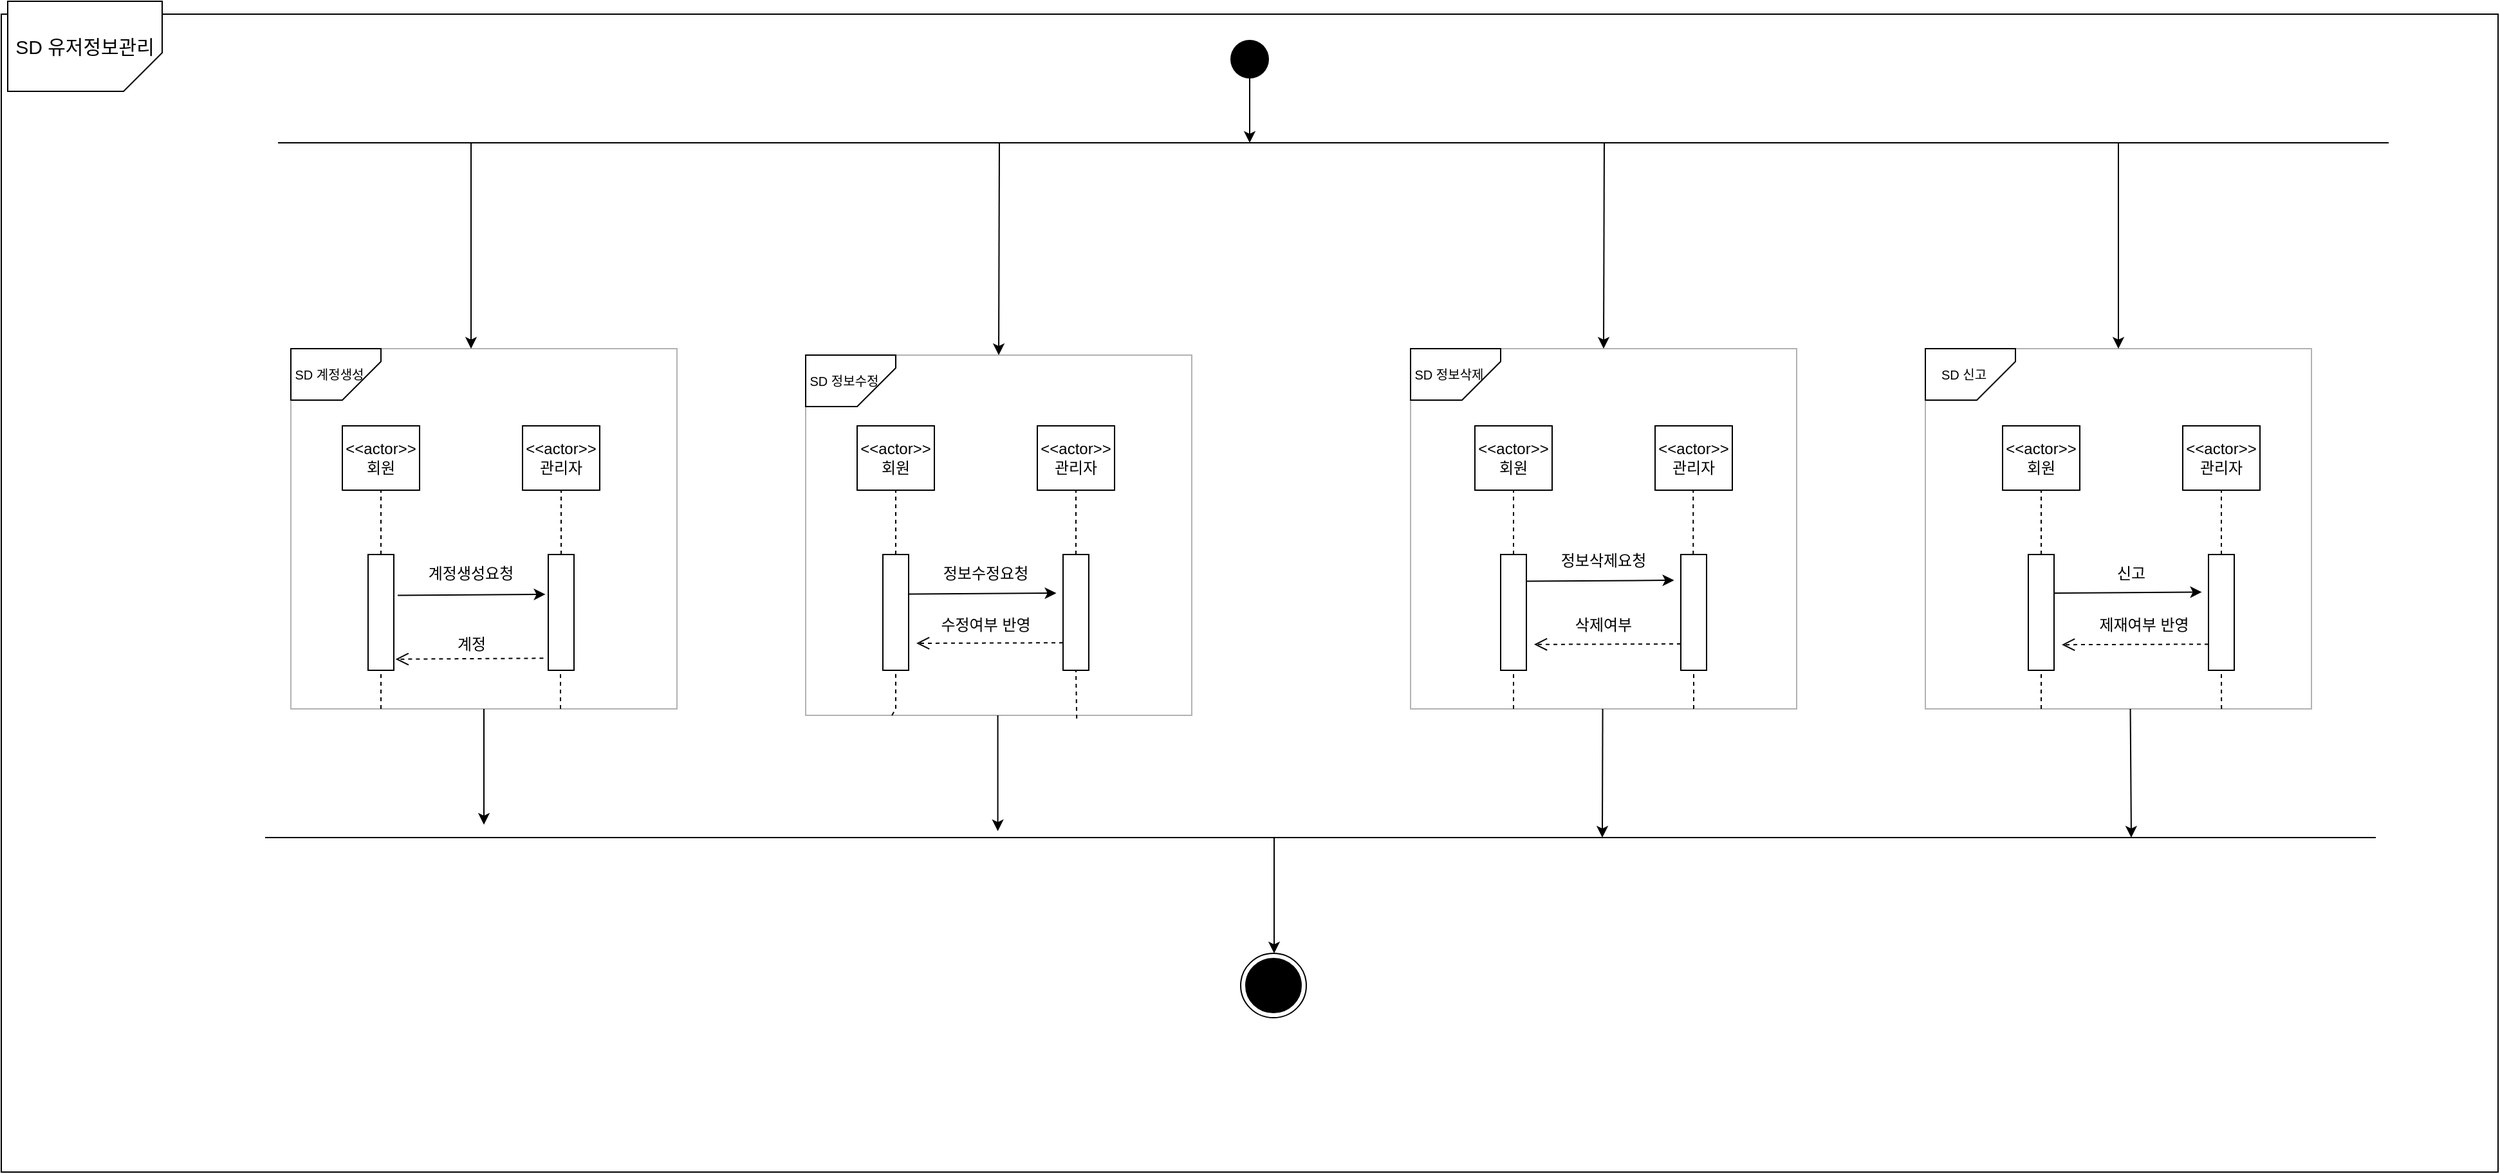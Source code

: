 <mxfile version="18.0.2" type="device"><diagram id="MdSXUPjoFJtuOQGLq4Kt" name="Page-1"><mxGraphModel dx="2036" dy="674" grid="1" gridSize="10" guides="1" tooltips="1" connect="1" arrows="1" fold="1" page="1" pageScale="1" pageWidth="827" pageHeight="1169" background="#ffffff" math="0" shadow="0"><root><mxCell id="0"/><mxCell id="1" parent="0"/><mxCell id="45kQuZgeUzohjnsIcinz-1" value="" style="rounded=0;whiteSpace=wrap;html=1;fillColor=none;" parent="1" vertex="1"><mxGeometry x="-575" y="50" width="1940" height="900" as="geometry"/></mxCell><mxCell id="vOopomJ9JFIP2a_O57IZ-1" value="" style="ellipse;fillColor=#000000;strokeColor=none;" parent="1" vertex="1"><mxGeometry x="380" y="70" width="30" height="30" as="geometry"/></mxCell><mxCell id="vOopomJ9JFIP2a_O57IZ-2" value="" style="endArrow=classic;html=1;rounded=0;exitX=0.5;exitY=1;exitDx=0;exitDy=0;" parent="1" source="vOopomJ9JFIP2a_O57IZ-1" edge="1"><mxGeometry width="50" height="50" relative="1" as="geometry"><mxPoint x="390" y="200" as="sourcePoint"/><mxPoint x="395" y="150" as="targetPoint"/></mxGeometry></mxCell><mxCell id="vOopomJ9JFIP2a_O57IZ-3" value="" style="endArrow=none;html=1;rounded=0;" parent="1" edge="1"><mxGeometry width="50" height="50" relative="1" as="geometry"><mxPoint x="-360" y="150" as="sourcePoint"/><mxPoint x="1280" y="150" as="targetPoint"/></mxGeometry></mxCell><mxCell id="vOopomJ9JFIP2a_O57IZ-4" value="" style="endArrow=classic;html=1;rounded=0;" parent="1" edge="1"><mxGeometry width="50" height="50" relative="1" as="geometry"><mxPoint x="-210" y="150" as="sourcePoint"/><mxPoint x="-210" y="310" as="targetPoint"/><Array as="points"><mxPoint x="-210" y="210"/><mxPoint x="-210" y="230"/><mxPoint x="-210" y="280"/></Array></mxGeometry></mxCell><mxCell id="vOopomJ9JFIP2a_O57IZ-5" value="" style="rounded=0;whiteSpace=wrap;html=1;opacity=30;" parent="1" vertex="1"><mxGeometry x="-350" y="310" width="300" height="280" as="geometry"/></mxCell><mxCell id="vOopomJ9JFIP2a_O57IZ-6" value="&amp;lt;&amp;lt;actor&amp;gt;&amp;gt;&lt;br&gt;회원" style="rounded=0;whiteSpace=wrap;html=1;" parent="1" vertex="1"><mxGeometry x="-310" y="370" width="60" height="50" as="geometry"/></mxCell><mxCell id="vOopomJ9JFIP2a_O57IZ-7" value="&amp;lt;&amp;lt;actor&amp;gt;&amp;gt;&lt;br&gt;관리자" style="rounded=0;whiteSpace=wrap;html=1;" parent="1" vertex="1"><mxGeometry x="-170" y="370" width="60" height="50" as="geometry"/></mxCell><mxCell id="vOopomJ9JFIP2a_O57IZ-10" value="" style="rounded=0;whiteSpace=wrap;html=1;" parent="1" vertex="1"><mxGeometry x="-290" y="470" width="20" height="90" as="geometry"/></mxCell><mxCell id="vOopomJ9JFIP2a_O57IZ-11" value="" style="rounded=0;whiteSpace=wrap;html=1;" parent="1" vertex="1"><mxGeometry x="-150" y="470" width="20" height="90" as="geometry"/></mxCell><mxCell id="vOopomJ9JFIP2a_O57IZ-12" value="" style="endArrow=classic;html=1;rounded=0;exitX=1.15;exitY=0.353;exitDx=0;exitDy=0;exitPerimeter=0;entryX=-0.11;entryY=0.344;entryDx=0;entryDy=0;entryPerimeter=0;" parent="1" source="vOopomJ9JFIP2a_O57IZ-10" target="vOopomJ9JFIP2a_O57IZ-11" edge="1"><mxGeometry width="50" height="50" relative="1" as="geometry"><mxPoint x="390" y="510" as="sourcePoint"/><mxPoint x="440" y="460" as="targetPoint"/><Array as="points"/></mxGeometry></mxCell><mxCell id="vOopomJ9JFIP2a_O57IZ-13" value="계정생성요청" style="text;html=1;strokeColor=none;fillColor=none;align=center;verticalAlign=middle;whiteSpace=wrap;rounded=0;" parent="1" vertex="1"><mxGeometry x="-250" y="470" width="80" height="30" as="geometry"/></mxCell><mxCell id="vOopomJ9JFIP2a_O57IZ-17" value="" style="endArrow=none;dashed=1;html=1;rounded=0;exitX=0.5;exitY=0;exitDx=0;exitDy=0;entryX=0.5;entryY=1;entryDx=0;entryDy=0;" parent="1" source="vOopomJ9JFIP2a_O57IZ-11" target="vOopomJ9JFIP2a_O57IZ-7" edge="1"><mxGeometry width="50" height="50" relative="1" as="geometry"><mxPoint x="130" y="420" as="sourcePoint"/><mxPoint x="180" y="390" as="targetPoint"/></mxGeometry></mxCell><mxCell id="vOopomJ9JFIP2a_O57IZ-18" value="" style="endArrow=none;dashed=1;html=1;rounded=0;exitX=0.5;exitY=0;exitDx=0;exitDy=0;entryX=0.5;entryY=1;entryDx=0;entryDy=0;" parent="1" edge="1"><mxGeometry width="50" height="50" relative="1" as="geometry"><mxPoint x="-280" y="470" as="sourcePoint"/><mxPoint x="-280" y="420" as="targetPoint"/></mxGeometry></mxCell><mxCell id="vOopomJ9JFIP2a_O57IZ-19" value="" style="verticalAlign=bottom;endArrow=open;dashed=1;endSize=8;shadow=0;strokeWidth=1;exitX=-0.19;exitY=0.896;exitDx=0;exitDy=0;exitPerimeter=0;entryX=1.067;entryY=0.904;entryDx=0;entryDy=0;entryPerimeter=0;" parent="1" source="vOopomJ9JFIP2a_O57IZ-11" target="vOopomJ9JFIP2a_O57IZ-10" edge="1"><mxGeometry x="-0.429" y="-50" relative="1" as="geometry"><mxPoint x="-260" y="551" as="targetPoint"/><mxPoint x="160" y="500" as="sourcePoint"/><mxPoint as="offset"/></mxGeometry></mxCell><mxCell id="vOopomJ9JFIP2a_O57IZ-20" value="계정" style="text;html=1;align=center;verticalAlign=middle;resizable=0;points=[];autosize=1;strokeColor=none;fillColor=none;" parent="1" vertex="1"><mxGeometry x="-230" y="530" width="40" height="20" as="geometry"/></mxCell><mxCell id="vOopomJ9JFIP2a_O57IZ-21" value="" style="endArrow=none;dashed=1;html=1;rounded=0;entryX=0.5;entryY=1;entryDx=0;entryDy=0;" parent="1" target="vOopomJ9JFIP2a_O57IZ-10" edge="1"><mxGeometry width="50" height="50" relative="1" as="geometry"><mxPoint x="-280" y="590" as="sourcePoint"/><mxPoint x="380" y="400" as="targetPoint"/></mxGeometry></mxCell><mxCell id="vOopomJ9JFIP2a_O57IZ-22" value="" style="endArrow=none;dashed=1;html=1;rounded=0;entryX=0.5;entryY=1;entryDx=0;entryDy=0;" parent="1" edge="1"><mxGeometry width="50" height="50" relative="1" as="geometry"><mxPoint x="-140.5" y="590" as="sourcePoint"/><mxPoint x="-140.5" y="560" as="targetPoint"/></mxGeometry></mxCell><mxCell id="vOopomJ9JFIP2a_O57IZ-23" value="" style="shape=card;whiteSpace=wrap;html=1;rotation=-180;" parent="1" vertex="1"><mxGeometry x="-350" y="310" width="70" height="40" as="geometry"/></mxCell><mxCell id="vOopomJ9JFIP2a_O57IZ-24" value="&lt;font style=&quot;font-size: 10px;&quot;&gt;SD 계정생성&lt;/font&gt;" style="text;html=1;strokeColor=none;fillColor=none;align=center;verticalAlign=middle;whiteSpace=wrap;rounded=0;" parent="1" vertex="1"><mxGeometry x="-350" y="315" width="60" height="30" as="geometry"/></mxCell><mxCell id="vOopomJ9JFIP2a_O57IZ-25" value="" style="endArrow=classic;html=1;rounded=0;entryX=0.5;entryY=0;entryDx=0;entryDy=0;" parent="1" target="vOopomJ9JFIP2a_O57IZ-26" edge="1"><mxGeometry width="50" height="50" relative="1" as="geometry"><mxPoint x="200.5" y="150" as="sourcePoint"/><mxPoint x="200" y="275.8" as="targetPoint"/></mxGeometry></mxCell><mxCell id="vOopomJ9JFIP2a_O57IZ-26" value="" style="rounded=0;whiteSpace=wrap;html=1;opacity=30;" parent="1" vertex="1"><mxGeometry x="50" y="315" width="300" height="280" as="geometry"/></mxCell><mxCell id="vOopomJ9JFIP2a_O57IZ-28" value="" style="shape=card;whiteSpace=wrap;html=1;rotation=-180;" parent="1" vertex="1"><mxGeometry x="50" y="315" width="70" height="40" as="geometry"/></mxCell><mxCell id="vOopomJ9JFIP2a_O57IZ-29" value="SD 정보수정" style="text;html=1;strokeColor=none;fillColor=none;align=center;verticalAlign=middle;whiteSpace=wrap;rounded=0;fontSize=10;" parent="1" vertex="1"><mxGeometry x="50" y="320" width="60" height="30" as="geometry"/></mxCell><mxCell id="vOopomJ9JFIP2a_O57IZ-31" value="&amp;lt;&amp;lt;actor&amp;gt;&amp;gt;&lt;br&gt;회원" style="rounded=0;whiteSpace=wrap;html=1;" parent="1" vertex="1"><mxGeometry x="90" y="370" width="60" height="50" as="geometry"/></mxCell><mxCell id="vOopomJ9JFIP2a_O57IZ-32" value="&amp;lt;&amp;lt;actor&amp;gt;&amp;gt;&lt;br&gt;관리자" style="rounded=0;whiteSpace=wrap;html=1;" parent="1" vertex="1"><mxGeometry x="230" y="370" width="60" height="50" as="geometry"/></mxCell><mxCell id="vOopomJ9JFIP2a_O57IZ-33" value="" style="endArrow=none;dashed=1;html=1;rounded=0;exitX=0.5;exitY=0;exitDx=0;exitDy=0;entryX=0.5;entryY=1;entryDx=0;entryDy=0;" parent="1" edge="1"><mxGeometry width="50" height="50" relative="1" as="geometry"><mxPoint x="120" y="470" as="sourcePoint"/><mxPoint x="120" y="420" as="targetPoint"/></mxGeometry></mxCell><mxCell id="vOopomJ9JFIP2a_O57IZ-38" value="" style="endArrow=none;dashed=1;html=1;rounded=0;fontSize=10;entryX=0.5;entryY=1;entryDx=0;entryDy=0;" parent="1" target="vOopomJ9JFIP2a_O57IZ-32" edge="1"><mxGeometry width="50" height="50" relative="1" as="geometry"><mxPoint x="260" y="470" as="sourcePoint"/><mxPoint x="260" y="430" as="targetPoint"/></mxGeometry></mxCell><mxCell id="vOopomJ9JFIP2a_O57IZ-39" value="" style="rounded=0;whiteSpace=wrap;html=1;" parent="1" vertex="1"><mxGeometry x="110" y="470" width="20" height="90" as="geometry"/></mxCell><mxCell id="vOopomJ9JFIP2a_O57IZ-40" value="" style="rounded=0;whiteSpace=wrap;html=1;" parent="1" vertex="1"><mxGeometry x="250" y="470" width="20" height="90" as="geometry"/></mxCell><mxCell id="vOopomJ9JFIP2a_O57IZ-41" value="" style="endArrow=classic;html=1;rounded=0;exitX=1.15;exitY=0.353;exitDx=0;exitDy=0;exitPerimeter=0;entryX=-0.11;entryY=0.344;entryDx=0;entryDy=0;entryPerimeter=0;" parent="1" edge="1"><mxGeometry width="50" height="50" relative="1" as="geometry"><mxPoint x="130.0" y="500.81" as="sourcePoint"/><mxPoint x="244.8" y="500.0" as="targetPoint"/><Array as="points"/></mxGeometry></mxCell><mxCell id="vOopomJ9JFIP2a_O57IZ-42" value="" style="verticalAlign=bottom;endArrow=open;dashed=1;endSize=8;shadow=0;strokeWidth=1;exitX=-0.19;exitY=0.896;exitDx=0;exitDy=0;exitPerimeter=0;" parent="1" edge="1"><mxGeometry x="-0.429" y="-50" relative="1" as="geometry"><mxPoint x="136" y="539" as="targetPoint"/><mxPoint x="250.0" y="538.6" as="sourcePoint"/><mxPoint as="offset"/></mxGeometry></mxCell><mxCell id="vOopomJ9JFIP2a_O57IZ-44" value="정보수정요청" style="text;html=1;strokeColor=none;fillColor=none;align=center;verticalAlign=middle;whiteSpace=wrap;rounded=0;" parent="1" vertex="1"><mxGeometry x="150" y="470" width="80" height="30" as="geometry"/></mxCell><mxCell id="vOopomJ9JFIP2a_O57IZ-45" value="수정여부 반영" style="text;html=1;strokeColor=none;fillColor=none;align=center;verticalAlign=middle;whiteSpace=wrap;rounded=0;" parent="1" vertex="1"><mxGeometry x="150" y="510" width="80" height="30" as="geometry"/></mxCell><mxCell id="vOopomJ9JFIP2a_O57IZ-46" value="" style="endArrow=classic;html=1;rounded=0;entryX=0.5;entryY=0;entryDx=0;entryDy=0;" parent="1" edge="1"><mxGeometry width="50" height="50" relative="1" as="geometry"><mxPoint x="670.5" y="150.0" as="sourcePoint"/><mxPoint x="670" y="310" as="targetPoint"/></mxGeometry></mxCell><mxCell id="vOopomJ9JFIP2a_O57IZ-47" value="" style="rounded=0;whiteSpace=wrap;html=1;opacity=30;" parent="1" vertex="1"><mxGeometry x="520" y="310" width="300" height="280" as="geometry"/></mxCell><mxCell id="vOopomJ9JFIP2a_O57IZ-49" value="" style="shape=card;whiteSpace=wrap;html=1;rotation=-180;" parent="1" vertex="1"><mxGeometry x="520" y="310" width="70" height="40" as="geometry"/></mxCell><mxCell id="vOopomJ9JFIP2a_O57IZ-50" value="SD 정보삭제" style="text;html=1;strokeColor=none;fillColor=none;align=center;verticalAlign=middle;whiteSpace=wrap;rounded=0;fontSize=10;" parent="1" vertex="1"><mxGeometry x="520" y="315" width="60" height="30" as="geometry"/></mxCell><mxCell id="vOopomJ9JFIP2a_O57IZ-53" value="" style="endArrow=none;dashed=1;html=1;rounded=0;fontSize=10;entryX=0.5;entryY=1;entryDx=0;entryDy=0;" parent="1" source="vOopomJ9JFIP2a_O57IZ-26" target="vOopomJ9JFIP2a_O57IZ-39" edge="1"><mxGeometry width="50" height="50" relative="1" as="geometry"><mxPoint x="120" y="580" as="sourcePoint"/><mxPoint x="260" y="370" as="targetPoint"/><Array as="points"><mxPoint x="120" y="590"/></Array></mxGeometry></mxCell><mxCell id="vOopomJ9JFIP2a_O57IZ-54" value="" style="endArrow=none;dashed=1;html=1;rounded=0;fontSize=10;entryX=0.5;entryY=1;entryDx=0;entryDy=0;exitX=0.702;exitY=1.009;exitDx=0;exitDy=0;exitPerimeter=0;" parent="1" source="vOopomJ9JFIP2a_O57IZ-26" target="vOopomJ9JFIP2a_O57IZ-40" edge="1"><mxGeometry width="50" height="50" relative="1" as="geometry"><mxPoint x="140" y="450" as="sourcePoint"/><mxPoint x="190" y="400" as="targetPoint"/></mxGeometry></mxCell><mxCell id="vOopomJ9JFIP2a_O57IZ-55" value="&amp;lt;&amp;lt;actor&amp;gt;&amp;gt;&lt;br&gt;회원" style="rounded=0;whiteSpace=wrap;html=1;" parent="1" vertex="1"><mxGeometry x="570" y="370" width="60" height="50" as="geometry"/></mxCell><mxCell id="vOopomJ9JFIP2a_O57IZ-56" value="&amp;lt;&amp;lt;actor&amp;gt;&amp;gt;&lt;br&gt;관리자" style="rounded=0;whiteSpace=wrap;html=1;" parent="1" vertex="1"><mxGeometry x="710" y="370" width="60" height="50" as="geometry"/></mxCell><mxCell id="vOopomJ9JFIP2a_O57IZ-60" value="" style="endArrow=none;dashed=1;html=1;rounded=0;fontSize=10;" parent="1" edge="1"><mxGeometry width="50" height="50" relative="1" as="geometry"><mxPoint x="600" y="470" as="sourcePoint"/><mxPoint x="600" y="420" as="targetPoint"/><Array as="points"><mxPoint x="600" y="470"/><mxPoint x="600" y="460"/></Array></mxGeometry></mxCell><mxCell id="vOopomJ9JFIP2a_O57IZ-63" value="" style="endArrow=none;dashed=1;html=1;rounded=0;fontSize=10;" parent="1" edge="1"><mxGeometry width="50" height="50" relative="1" as="geometry"><mxPoint x="739.64" y="470" as="sourcePoint"/><mxPoint x="739.64" y="420" as="targetPoint"/></mxGeometry></mxCell><mxCell id="vOopomJ9JFIP2a_O57IZ-64" value="" style="rounded=0;whiteSpace=wrap;html=1;" parent="1" vertex="1"><mxGeometry x="590" y="470" width="20" height="90" as="geometry"/></mxCell><mxCell id="vOopomJ9JFIP2a_O57IZ-65" value="" style="rounded=0;whiteSpace=wrap;html=1;" parent="1" vertex="1"><mxGeometry x="730" y="470" width="20" height="90" as="geometry"/></mxCell><mxCell id="vOopomJ9JFIP2a_O57IZ-66" value="" style="endArrow=classic;html=1;rounded=0;exitX=1.15;exitY=0.353;exitDx=0;exitDy=0;exitPerimeter=0;entryX=-0.11;entryY=0.344;entryDx=0;entryDy=0;entryPerimeter=0;" parent="1" edge="1"><mxGeometry width="50" height="50" relative="1" as="geometry"><mxPoint x="610.0" y="490.81" as="sourcePoint"/><mxPoint x="724.8" y="490" as="targetPoint"/><Array as="points"/></mxGeometry></mxCell><mxCell id="vOopomJ9JFIP2a_O57IZ-67" value="" style="verticalAlign=bottom;endArrow=open;dashed=1;endSize=8;shadow=0;strokeWidth=1;exitX=-0.19;exitY=0.896;exitDx=0;exitDy=0;exitPerimeter=0;" parent="1" edge="1"><mxGeometry x="-0.429" y="-50" relative="1" as="geometry"><mxPoint x="616" y="539.9" as="targetPoint"/><mxPoint x="730" y="539.5" as="sourcePoint"/><mxPoint as="offset"/></mxGeometry></mxCell><mxCell id="vOopomJ9JFIP2a_O57IZ-68" value="정보삭제요청" style="text;html=1;strokeColor=none;fillColor=none;align=center;verticalAlign=middle;whiteSpace=wrap;rounded=0;" parent="1" vertex="1"><mxGeometry x="630" y="460" width="80" height="30" as="geometry"/></mxCell><mxCell id="vOopomJ9JFIP2a_O57IZ-69" value="삭제여부" style="text;html=1;strokeColor=none;fillColor=none;align=center;verticalAlign=middle;whiteSpace=wrap;rounded=0;" parent="1" vertex="1"><mxGeometry x="630" y="510" width="80" height="30" as="geometry"/></mxCell><mxCell id="vOopomJ9JFIP2a_O57IZ-70" value="" style="endArrow=none;dashed=1;html=1;rounded=0;fontSize=10;" parent="1" edge="1"><mxGeometry width="50" height="50" relative="1" as="geometry"><mxPoint x="740" y="590" as="sourcePoint"/><mxPoint x="740" y="560" as="targetPoint"/></mxGeometry></mxCell><mxCell id="vOopomJ9JFIP2a_O57IZ-71" value="" style="endArrow=none;dashed=1;html=1;rounded=0;fontSize=10;" parent="1" edge="1"><mxGeometry width="50" height="50" relative="1" as="geometry"><mxPoint x="600" y="590" as="sourcePoint"/><mxPoint x="600" y="560" as="targetPoint"/></mxGeometry></mxCell><mxCell id="vOopomJ9JFIP2a_O57IZ-72" value="" style="endArrow=classic;html=1;rounded=0;fontSize=10;entryX=0.5;entryY=0;entryDx=0;entryDy=0;" parent="1" target="vOopomJ9JFIP2a_O57IZ-73" edge="1"><mxGeometry width="50" height="50" relative="1" as="geometry"><mxPoint x="1070" y="150" as="sourcePoint"/><mxPoint x="1070" y="300" as="targetPoint"/><Array as="points"/></mxGeometry></mxCell><mxCell id="vOopomJ9JFIP2a_O57IZ-73" value="" style="rounded=0;whiteSpace=wrap;html=1;opacity=30;" parent="1" vertex="1"><mxGeometry x="920" y="310" width="300" height="280" as="geometry"/></mxCell><mxCell id="vOopomJ9JFIP2a_O57IZ-74" value="" style="shape=card;whiteSpace=wrap;html=1;rotation=-180;" parent="1" vertex="1"><mxGeometry x="920" y="310" width="70" height="40" as="geometry"/></mxCell><mxCell id="vOopomJ9JFIP2a_O57IZ-75" value="SD 신고" style="text;html=1;strokeColor=none;fillColor=none;align=center;verticalAlign=middle;whiteSpace=wrap;rounded=0;fontSize=10;" parent="1" vertex="1"><mxGeometry x="920" y="315" width="60" height="30" as="geometry"/></mxCell><mxCell id="vOopomJ9JFIP2a_O57IZ-76" value="&amp;lt;&amp;lt;actor&amp;gt;&amp;gt;&lt;br&gt;회원" style="rounded=0;whiteSpace=wrap;html=1;" parent="1" vertex="1"><mxGeometry x="980" y="370" width="60" height="50" as="geometry"/></mxCell><mxCell id="vOopomJ9JFIP2a_O57IZ-77" value="&amp;lt;&amp;lt;actor&amp;gt;&amp;gt;&lt;br&gt;관리자" style="rounded=0;whiteSpace=wrap;html=1;" parent="1" vertex="1"><mxGeometry x="1120" y="370" width="60" height="50" as="geometry"/></mxCell><mxCell id="vOopomJ9JFIP2a_O57IZ-78" value="" style="endArrow=none;dashed=1;html=1;rounded=0;fontSize=10;entryX=0.5;entryY=1;entryDx=0;entryDy=0;" parent="1" target="vOopomJ9JFIP2a_O57IZ-76" edge="1"><mxGeometry width="50" height="50" relative="1" as="geometry"><mxPoint x="1010" y="470" as="sourcePoint"/><mxPoint x="1050" y="390" as="targetPoint"/></mxGeometry></mxCell><mxCell id="vOopomJ9JFIP2a_O57IZ-79" value="" style="endArrow=none;dashed=1;html=1;rounded=0;fontSize=10;entryX=0.5;entryY=1;entryDx=0;entryDy=0;" parent="1" target="vOopomJ9JFIP2a_O57IZ-77" edge="1"><mxGeometry width="50" height="50" relative="1" as="geometry"><mxPoint x="1150" y="470" as="sourcePoint"/><mxPoint x="1020" y="430" as="targetPoint"/><Array as="points"/></mxGeometry></mxCell><mxCell id="vOopomJ9JFIP2a_O57IZ-80" value="" style="rounded=0;whiteSpace=wrap;html=1;" parent="1" vertex="1"><mxGeometry x="1000" y="470" width="20" height="90" as="geometry"/></mxCell><mxCell id="vOopomJ9JFIP2a_O57IZ-81" value="" style="rounded=0;whiteSpace=wrap;html=1;" parent="1" vertex="1"><mxGeometry x="1140" y="470" width="20" height="90" as="geometry"/></mxCell><mxCell id="vOopomJ9JFIP2a_O57IZ-84" value="" style="endArrow=classic;html=1;rounded=0;exitX=1.15;exitY=0.353;exitDx=0;exitDy=0;exitPerimeter=0;entryX=-0.11;entryY=0.344;entryDx=0;entryDy=0;entryPerimeter=0;" parent="1" edge="1"><mxGeometry width="50" height="50" relative="1" as="geometry"><mxPoint x="1020" y="500.0" as="sourcePoint"/><mxPoint x="1134.8" y="499.19" as="targetPoint"/><Array as="points"/></mxGeometry></mxCell><mxCell id="vOopomJ9JFIP2a_O57IZ-85" value="" style="verticalAlign=bottom;endArrow=open;dashed=1;endSize=8;shadow=0;strokeWidth=1;exitX=-0.19;exitY=0.896;exitDx=0;exitDy=0;exitPerimeter=0;" parent="1" edge="1"><mxGeometry x="-0.429" y="-50" relative="1" as="geometry"><mxPoint x="1026" y="540.1" as="targetPoint"/><mxPoint x="1140" y="539.7" as="sourcePoint"/><mxPoint as="offset"/></mxGeometry></mxCell><mxCell id="vOopomJ9JFIP2a_O57IZ-86" value="신고" style="text;html=1;strokeColor=none;fillColor=none;align=center;verticalAlign=middle;whiteSpace=wrap;rounded=0;" parent="1" vertex="1"><mxGeometry x="1040" y="470" width="80" height="30" as="geometry"/></mxCell><mxCell id="vOopomJ9JFIP2a_O57IZ-87" value="제재여부 반영" style="text;html=1;strokeColor=none;fillColor=none;align=center;verticalAlign=middle;whiteSpace=wrap;rounded=0;" parent="1" vertex="1"><mxGeometry x="1050" y="510" width="80" height="30" as="geometry"/></mxCell><mxCell id="vOopomJ9JFIP2a_O57IZ-88" value="" style="endArrow=none;dashed=1;html=1;rounded=0;fontSize=10;" parent="1" edge="1"><mxGeometry width="50" height="50" relative="1" as="geometry"><mxPoint x="1010" y="590" as="sourcePoint"/><mxPoint x="1010" y="560" as="targetPoint"/></mxGeometry></mxCell><mxCell id="vOopomJ9JFIP2a_O57IZ-89" value="" style="endArrow=none;dashed=1;html=1;rounded=0;fontSize=10;exitX=0.767;exitY=1;exitDx=0;exitDy=0;exitPerimeter=0;" parent="1" source="vOopomJ9JFIP2a_O57IZ-73" edge="1"><mxGeometry width="50" height="50" relative="1" as="geometry"><mxPoint x="1100" y="610" as="sourcePoint"/><mxPoint x="1150" y="560" as="targetPoint"/></mxGeometry></mxCell><mxCell id="vOopomJ9JFIP2a_O57IZ-91" value="" style="endArrow=classic;html=1;rounded=0;fontSize=10;exitX=0.5;exitY=1;exitDx=0;exitDy=0;" parent="1" source="vOopomJ9JFIP2a_O57IZ-5" edge="1"><mxGeometry width="50" height="50" relative="1" as="geometry"><mxPoint x="-170" y="710" as="sourcePoint"/><mxPoint x="-200" y="680" as="targetPoint"/></mxGeometry></mxCell><mxCell id="vOopomJ9JFIP2a_O57IZ-92" value="" style="endArrow=classic;html=1;rounded=0;fontSize=10;exitX=0.5;exitY=1;exitDx=0;exitDy=0;" parent="1" edge="1"><mxGeometry width="50" height="50" relative="1" as="geometry"><mxPoint x="199.29" y="595" as="sourcePoint"/><mxPoint x="199.29" y="685" as="targetPoint"/></mxGeometry></mxCell><mxCell id="vOopomJ9JFIP2a_O57IZ-93" value="" style="endArrow=classic;html=1;rounded=0;fontSize=10;exitX=0.5;exitY=1;exitDx=0;exitDy=0;" parent="1" edge="1"><mxGeometry width="50" height="50" relative="1" as="geometry"><mxPoint x="669.29" y="590" as="sourcePoint"/><mxPoint x="669" y="690" as="targetPoint"/></mxGeometry></mxCell><mxCell id="vOopomJ9JFIP2a_O57IZ-94" value="" style="endArrow=classic;html=1;rounded=0;fontSize=10;exitX=0.5;exitY=1;exitDx=0;exitDy=0;" parent="1" edge="1"><mxGeometry width="50" height="50" relative="1" as="geometry"><mxPoint x="1079.29" y="590" as="sourcePoint"/><mxPoint x="1080" y="690" as="targetPoint"/></mxGeometry></mxCell><mxCell id="vOopomJ9JFIP2a_O57IZ-95" value="" style="endArrow=none;html=1;rounded=0;" parent="1" edge="1"><mxGeometry width="50" height="50" relative="1" as="geometry"><mxPoint x="-370.0" y="690" as="sourcePoint"/><mxPoint x="1270" y="690" as="targetPoint"/></mxGeometry></mxCell><mxCell id="vOopomJ9JFIP2a_O57IZ-96" value="" style="endArrow=classic;html=1;rounded=0;fontSize=10;exitX=0.5;exitY=1;exitDx=0;exitDy=0;" parent="1" edge="1"><mxGeometry width="50" height="50" relative="1" as="geometry"><mxPoint x="414" y="690" as="sourcePoint"/><mxPoint x="414" y="780" as="targetPoint"/></mxGeometry></mxCell><mxCell id="vOopomJ9JFIP2a_O57IZ-97" value="" style="ellipse;html=1;shape=endState;fillColor=#000000;strokeColor=#000000;fontSize=10;" parent="1" vertex="1"><mxGeometry x="388" y="780" width="51" height="50" as="geometry"/></mxCell><mxCell id="45kQuZgeUzohjnsIcinz-2" value="" style="shape=card;whiteSpace=wrap;html=1;rotation=-180;" parent="1" vertex="1"><mxGeometry x="-570" y="40" width="120" height="70" as="geometry"/></mxCell><mxCell id="45kQuZgeUzohjnsIcinz-3" value="&lt;font style=&quot;font-size: 15px;&quot;&gt;SD 유저정보관리&lt;/font&gt;" style="text;html=1;strokeColor=none;fillColor=none;align=center;verticalAlign=middle;whiteSpace=wrap;rounded=0;" parent="1" vertex="1"><mxGeometry x="-570" y="60" width="120" height="30" as="geometry"/></mxCell></root></mxGraphModel></diagram></mxfile>